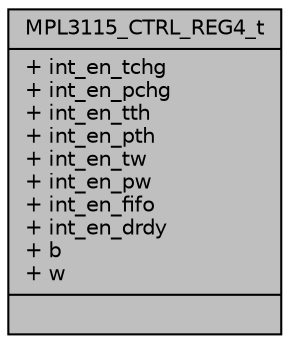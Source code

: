 digraph "MPL3115_CTRL_REG4_t"
{
  edge [fontname="Helvetica",fontsize="10",labelfontname="Helvetica",labelfontsize="10"];
  node [fontname="Helvetica",fontsize="10",shape=record];
  Node1 [label="{MPL3115_CTRL_REG4_t\n|+ int_en_tchg\l+ int_en_pchg\l+ int_en_tth\l+ int_en_pth\l+ int_en_tw\l+ int_en_pw\l+ int_en_fifo\l+ int_en_drdy\l+ b\l+ w\l|}",height=0.2,width=0.4,color="black", fillcolor="grey75", style="filled", fontcolor="black"];
}
